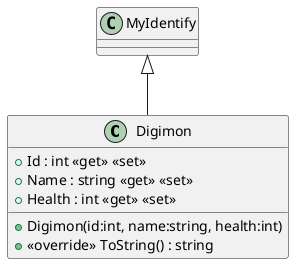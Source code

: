 @startuml
class Digimon {
    + Id : int <<get>> <<set>>
    + Name : string <<get>> <<set>>
    + Health : int <<get>> <<set>>
    + Digimon(id:int, name:string, health:int)
    + <<override>> ToString() : string
}
MyIdentify <|-- Digimon
@enduml
